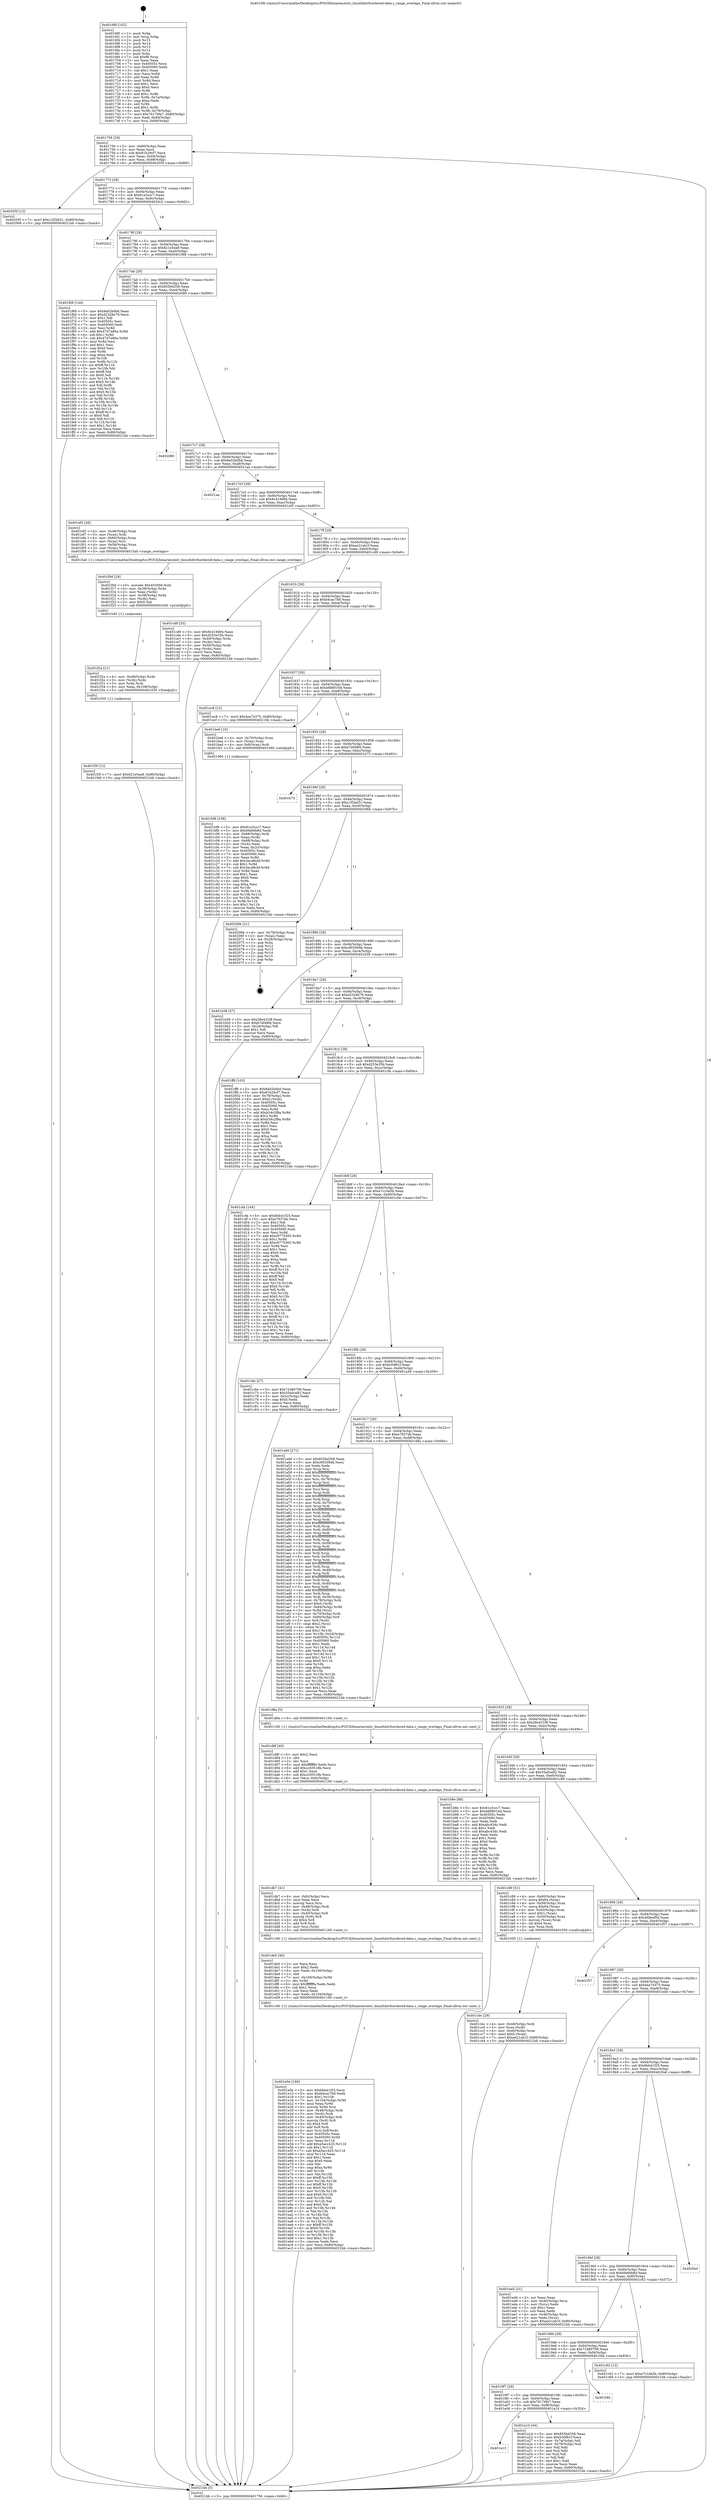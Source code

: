 digraph "0x4016f0" {
  label = "0x4016f0 (/mnt/c/Users/mathe/Desktop/tcc/POCII/binaries/extr_linuxfsbtrfsordered-data.c_range_overlaps_Final-ollvm.out::main(0))"
  labelloc = "t"
  node[shape=record]

  Entry [label="",width=0.3,height=0.3,shape=circle,fillcolor=black,style=filled]
  "0x401756" [label="{
     0x401756 [29]\l
     | [instrs]\l
     &nbsp;&nbsp;0x401756 \<+3\>: mov -0x80(%rbp),%eax\l
     &nbsp;&nbsp;0x401759 \<+2\>: mov %eax,%ecx\l
     &nbsp;&nbsp;0x40175b \<+6\>: sub $0x81b29cf7,%ecx\l
     &nbsp;&nbsp;0x401761 \<+6\>: mov %eax,-0x94(%rbp)\l
     &nbsp;&nbsp;0x401767 \<+6\>: mov %ecx,-0x98(%rbp)\l
     &nbsp;&nbsp;0x40176d \<+6\>: je 000000000040205f \<main+0x96f\>\l
  }"]
  "0x40205f" [label="{
     0x40205f [12]\l
     | [instrs]\l
     &nbsp;&nbsp;0x40205f \<+7\>: movl $0xc1f2bd31,-0x80(%rbp)\l
     &nbsp;&nbsp;0x402066 \<+5\>: jmp 00000000004021bb \<main+0xacb\>\l
  }"]
  "0x401773" [label="{
     0x401773 [28]\l
     | [instrs]\l
     &nbsp;&nbsp;0x401773 \<+5\>: jmp 0000000000401778 \<main+0x88\>\l
     &nbsp;&nbsp;0x401778 \<+6\>: mov -0x94(%rbp),%eax\l
     &nbsp;&nbsp;0x40177e \<+5\>: sub $0x81e3ccc7,%eax\l
     &nbsp;&nbsp;0x401783 \<+6\>: mov %eax,-0x9c(%rbp)\l
     &nbsp;&nbsp;0x401789 \<+6\>: je 00000000004020c2 \<main+0x9d2\>\l
  }"]
  Exit [label="",width=0.3,height=0.3,shape=circle,fillcolor=black,style=filled,peripheries=2]
  "0x4020c2" [label="{
     0x4020c2\l
  }", style=dashed]
  "0x40178f" [label="{
     0x40178f [28]\l
     | [instrs]\l
     &nbsp;&nbsp;0x40178f \<+5\>: jmp 0000000000401794 \<main+0xa4\>\l
     &nbsp;&nbsp;0x401794 \<+6\>: mov -0x94(%rbp),%eax\l
     &nbsp;&nbsp;0x40179a \<+5\>: sub $0x821e5ea9,%eax\l
     &nbsp;&nbsp;0x40179f \<+6\>: mov %eax,-0xa0(%rbp)\l
     &nbsp;&nbsp;0x4017a5 \<+6\>: je 0000000000401f68 \<main+0x878\>\l
  }"]
  "0x401f3f" [label="{
     0x401f3f [12]\l
     | [instrs]\l
     &nbsp;&nbsp;0x401f3f \<+7\>: movl $0x821e5ea9,-0x80(%rbp)\l
     &nbsp;&nbsp;0x401f46 \<+5\>: jmp 00000000004021bb \<main+0xacb\>\l
  }"]
  "0x401f68" [label="{
     0x401f68 [144]\l
     | [instrs]\l
     &nbsp;&nbsp;0x401f68 \<+5\>: mov $0x8a02b0bd,%eax\l
     &nbsp;&nbsp;0x401f6d \<+5\>: mov $0xd2328e79,%ecx\l
     &nbsp;&nbsp;0x401f72 \<+2\>: mov $0x1,%dl\l
     &nbsp;&nbsp;0x401f74 \<+7\>: mov 0x40505c,%esi\l
     &nbsp;&nbsp;0x401f7b \<+7\>: mov 0x405060,%edi\l
     &nbsp;&nbsp;0x401f82 \<+3\>: mov %esi,%r8d\l
     &nbsp;&nbsp;0x401f85 \<+7\>: add $0x47d7a86a,%r8d\l
     &nbsp;&nbsp;0x401f8c \<+4\>: sub $0x1,%r8d\l
     &nbsp;&nbsp;0x401f90 \<+7\>: sub $0x47d7a86a,%r8d\l
     &nbsp;&nbsp;0x401f97 \<+4\>: imul %r8d,%esi\l
     &nbsp;&nbsp;0x401f9b \<+3\>: and $0x1,%esi\l
     &nbsp;&nbsp;0x401f9e \<+3\>: cmp $0x0,%esi\l
     &nbsp;&nbsp;0x401fa1 \<+4\>: sete %r9b\l
     &nbsp;&nbsp;0x401fa5 \<+3\>: cmp $0xa,%edi\l
     &nbsp;&nbsp;0x401fa8 \<+4\>: setl %r10b\l
     &nbsp;&nbsp;0x401fac \<+3\>: mov %r9b,%r11b\l
     &nbsp;&nbsp;0x401faf \<+4\>: xor $0xff,%r11b\l
     &nbsp;&nbsp;0x401fb3 \<+3\>: mov %r10b,%bl\l
     &nbsp;&nbsp;0x401fb6 \<+3\>: xor $0xff,%bl\l
     &nbsp;&nbsp;0x401fb9 \<+3\>: xor $0x0,%dl\l
     &nbsp;&nbsp;0x401fbc \<+3\>: mov %r11b,%r14b\l
     &nbsp;&nbsp;0x401fbf \<+4\>: and $0x0,%r14b\l
     &nbsp;&nbsp;0x401fc3 \<+3\>: and %dl,%r9b\l
     &nbsp;&nbsp;0x401fc6 \<+3\>: mov %bl,%r15b\l
     &nbsp;&nbsp;0x401fc9 \<+4\>: and $0x0,%r15b\l
     &nbsp;&nbsp;0x401fcd \<+3\>: and %dl,%r10b\l
     &nbsp;&nbsp;0x401fd0 \<+3\>: or %r9b,%r14b\l
     &nbsp;&nbsp;0x401fd3 \<+3\>: or %r10b,%r15b\l
     &nbsp;&nbsp;0x401fd6 \<+3\>: xor %r15b,%r14b\l
     &nbsp;&nbsp;0x401fd9 \<+3\>: or %bl,%r11b\l
     &nbsp;&nbsp;0x401fdc \<+4\>: xor $0xff,%r11b\l
     &nbsp;&nbsp;0x401fe0 \<+3\>: or $0x0,%dl\l
     &nbsp;&nbsp;0x401fe3 \<+3\>: and %dl,%r11b\l
     &nbsp;&nbsp;0x401fe6 \<+3\>: or %r11b,%r14b\l
     &nbsp;&nbsp;0x401fe9 \<+4\>: test $0x1,%r14b\l
     &nbsp;&nbsp;0x401fed \<+3\>: cmovne %ecx,%eax\l
     &nbsp;&nbsp;0x401ff0 \<+3\>: mov %eax,-0x80(%rbp)\l
     &nbsp;&nbsp;0x401ff3 \<+5\>: jmp 00000000004021bb \<main+0xacb\>\l
  }"]
  "0x4017ab" [label="{
     0x4017ab [28]\l
     | [instrs]\l
     &nbsp;&nbsp;0x4017ab \<+5\>: jmp 00000000004017b0 \<main+0xc0\>\l
     &nbsp;&nbsp;0x4017b0 \<+6\>: mov -0x94(%rbp),%eax\l
     &nbsp;&nbsp;0x4017b6 \<+5\>: sub $0x855bd358,%eax\l
     &nbsp;&nbsp;0x4017bb \<+6\>: mov %eax,-0xa4(%rbp)\l
     &nbsp;&nbsp;0x4017c1 \<+6\>: je 0000000000402080 \<main+0x990\>\l
  }"]
  "0x401f2a" [label="{
     0x401f2a [21]\l
     | [instrs]\l
     &nbsp;&nbsp;0x401f2a \<+4\>: mov -0x48(%rbp),%rdx\l
     &nbsp;&nbsp;0x401f2e \<+3\>: mov (%rdx),%rdx\l
     &nbsp;&nbsp;0x401f31 \<+3\>: mov %rdx,%rdi\l
     &nbsp;&nbsp;0x401f34 \<+6\>: mov %eax,-0x108(%rbp)\l
     &nbsp;&nbsp;0x401f3a \<+5\>: call 0000000000401030 \<free@plt\>\l
     | [calls]\l
     &nbsp;&nbsp;0x401030 \{1\} (unknown)\l
  }"]
  "0x402080" [label="{
     0x402080\l
  }", style=dashed]
  "0x4017c7" [label="{
     0x4017c7 [28]\l
     | [instrs]\l
     &nbsp;&nbsp;0x4017c7 \<+5\>: jmp 00000000004017cc \<main+0xdc\>\l
     &nbsp;&nbsp;0x4017cc \<+6\>: mov -0x94(%rbp),%eax\l
     &nbsp;&nbsp;0x4017d2 \<+5\>: sub $0x8a02b0bd,%eax\l
     &nbsp;&nbsp;0x4017d7 \<+6\>: mov %eax,-0xa8(%rbp)\l
     &nbsp;&nbsp;0x4017dd \<+6\>: je 00000000004021aa \<main+0xaba\>\l
  }"]
  "0x401f0d" [label="{
     0x401f0d [29]\l
     | [instrs]\l
     &nbsp;&nbsp;0x401f0d \<+10\>: movabs $0x4030b6,%rdi\l
     &nbsp;&nbsp;0x401f17 \<+4\>: mov -0x38(%rbp),%rdx\l
     &nbsp;&nbsp;0x401f1b \<+2\>: mov %eax,(%rdx)\l
     &nbsp;&nbsp;0x401f1d \<+4\>: mov -0x38(%rbp),%rdx\l
     &nbsp;&nbsp;0x401f21 \<+2\>: mov (%rdx),%esi\l
     &nbsp;&nbsp;0x401f23 \<+2\>: mov $0x0,%al\l
     &nbsp;&nbsp;0x401f25 \<+5\>: call 0000000000401040 \<printf@plt\>\l
     | [calls]\l
     &nbsp;&nbsp;0x401040 \{1\} (unknown)\l
  }"]
  "0x4021aa" [label="{
     0x4021aa\l
  }", style=dashed]
  "0x4017e3" [label="{
     0x4017e3 [28]\l
     | [instrs]\l
     &nbsp;&nbsp;0x4017e3 \<+5\>: jmp 00000000004017e8 \<main+0xf8\>\l
     &nbsp;&nbsp;0x4017e8 \<+6\>: mov -0x94(%rbp),%eax\l
     &nbsp;&nbsp;0x4017ee \<+5\>: sub $0x9c419d94,%eax\l
     &nbsp;&nbsp;0x4017f3 \<+6\>: mov %eax,-0xac(%rbp)\l
     &nbsp;&nbsp;0x4017f9 \<+6\>: je 0000000000401ef3 \<main+0x803\>\l
  }"]
  "0x401e0e" [label="{
     0x401e0e [186]\l
     | [instrs]\l
     &nbsp;&nbsp;0x401e0e \<+5\>: mov $0x6bb41f25,%ecx\l
     &nbsp;&nbsp;0x401e13 \<+5\>: mov $0xb4cac7b6,%edx\l
     &nbsp;&nbsp;0x401e18 \<+3\>: mov $0x1,%r10b\l
     &nbsp;&nbsp;0x401e1b \<+7\>: mov -0x104(%rbp),%r9d\l
     &nbsp;&nbsp;0x401e22 \<+4\>: imul %eax,%r9d\l
     &nbsp;&nbsp;0x401e26 \<+3\>: movslq %r9d,%rsi\l
     &nbsp;&nbsp;0x401e29 \<+4\>: mov -0x48(%rbp),%rdi\l
     &nbsp;&nbsp;0x401e2d \<+3\>: mov (%rdi),%rdi\l
     &nbsp;&nbsp;0x401e30 \<+4\>: mov -0x40(%rbp),%r8\l
     &nbsp;&nbsp;0x401e34 \<+3\>: movslq (%r8),%r8\l
     &nbsp;&nbsp;0x401e37 \<+4\>: shl $0x4,%r8\l
     &nbsp;&nbsp;0x401e3b \<+3\>: add %r8,%rdi\l
     &nbsp;&nbsp;0x401e3e \<+4\>: mov %rsi,0x8(%rdi)\l
     &nbsp;&nbsp;0x401e42 \<+7\>: mov 0x40505c,%eax\l
     &nbsp;&nbsp;0x401e49 \<+8\>: mov 0x405060,%r9d\l
     &nbsp;&nbsp;0x401e51 \<+3\>: mov %eax,%r11d\l
     &nbsp;&nbsp;0x401e54 \<+7\>: add $0xa5acc425,%r11d\l
     &nbsp;&nbsp;0x401e5b \<+4\>: sub $0x1,%r11d\l
     &nbsp;&nbsp;0x401e5f \<+7\>: sub $0xa5acc425,%r11d\l
     &nbsp;&nbsp;0x401e66 \<+4\>: imul %r11d,%eax\l
     &nbsp;&nbsp;0x401e6a \<+3\>: and $0x1,%eax\l
     &nbsp;&nbsp;0x401e6d \<+3\>: cmp $0x0,%eax\l
     &nbsp;&nbsp;0x401e70 \<+3\>: sete %bl\l
     &nbsp;&nbsp;0x401e73 \<+4\>: cmp $0xa,%r9d\l
     &nbsp;&nbsp;0x401e77 \<+4\>: setl %r14b\l
     &nbsp;&nbsp;0x401e7b \<+3\>: mov %bl,%r15b\l
     &nbsp;&nbsp;0x401e7e \<+4\>: xor $0xff,%r15b\l
     &nbsp;&nbsp;0x401e82 \<+3\>: mov %r14b,%r12b\l
     &nbsp;&nbsp;0x401e85 \<+4\>: xor $0xff,%r12b\l
     &nbsp;&nbsp;0x401e89 \<+4\>: xor $0x0,%r10b\l
     &nbsp;&nbsp;0x401e8d \<+3\>: mov %r15b,%r13b\l
     &nbsp;&nbsp;0x401e90 \<+4\>: and $0x0,%r13b\l
     &nbsp;&nbsp;0x401e94 \<+3\>: and %r10b,%bl\l
     &nbsp;&nbsp;0x401e97 \<+3\>: mov %r12b,%al\l
     &nbsp;&nbsp;0x401e9a \<+2\>: and $0x0,%al\l
     &nbsp;&nbsp;0x401e9c \<+3\>: and %r10b,%r14b\l
     &nbsp;&nbsp;0x401e9f \<+3\>: or %bl,%r13b\l
     &nbsp;&nbsp;0x401ea2 \<+3\>: or %r14b,%al\l
     &nbsp;&nbsp;0x401ea5 \<+3\>: xor %al,%r13b\l
     &nbsp;&nbsp;0x401ea8 \<+3\>: or %r12b,%r15b\l
     &nbsp;&nbsp;0x401eab \<+4\>: xor $0xff,%r15b\l
     &nbsp;&nbsp;0x401eaf \<+4\>: or $0x0,%r10b\l
     &nbsp;&nbsp;0x401eb3 \<+3\>: and %r10b,%r15b\l
     &nbsp;&nbsp;0x401eb6 \<+3\>: or %r15b,%r13b\l
     &nbsp;&nbsp;0x401eb9 \<+4\>: test $0x1,%r13b\l
     &nbsp;&nbsp;0x401ebd \<+3\>: cmovne %edx,%ecx\l
     &nbsp;&nbsp;0x401ec0 \<+3\>: mov %ecx,-0x80(%rbp)\l
     &nbsp;&nbsp;0x401ec3 \<+5\>: jmp 00000000004021bb \<main+0xacb\>\l
  }"]
  "0x401ef3" [label="{
     0x401ef3 [26]\l
     | [instrs]\l
     &nbsp;&nbsp;0x401ef3 \<+4\>: mov -0x48(%rbp),%rax\l
     &nbsp;&nbsp;0x401ef7 \<+3\>: mov (%rax),%rdi\l
     &nbsp;&nbsp;0x401efa \<+4\>: mov -0x60(%rbp),%rax\l
     &nbsp;&nbsp;0x401efe \<+3\>: mov (%rax),%rsi\l
     &nbsp;&nbsp;0x401f01 \<+4\>: mov -0x58(%rbp),%rax\l
     &nbsp;&nbsp;0x401f05 \<+3\>: mov (%rax),%rdx\l
     &nbsp;&nbsp;0x401f08 \<+5\>: call 00000000004015a0 \<range_overlaps\>\l
     | [calls]\l
     &nbsp;&nbsp;0x4015a0 \{1\} (/mnt/c/Users/mathe/Desktop/tcc/POCII/binaries/extr_linuxfsbtrfsordered-data.c_range_overlaps_Final-ollvm.out::range_overlaps)\l
  }"]
  "0x4017ff" [label="{
     0x4017ff [28]\l
     | [instrs]\l
     &nbsp;&nbsp;0x4017ff \<+5\>: jmp 0000000000401804 \<main+0x114\>\l
     &nbsp;&nbsp;0x401804 \<+6\>: mov -0x94(%rbp),%eax\l
     &nbsp;&nbsp;0x40180a \<+5\>: sub $0xae21ab1f,%eax\l
     &nbsp;&nbsp;0x40180f \<+6\>: mov %eax,-0xb0(%rbp)\l
     &nbsp;&nbsp;0x401815 \<+6\>: je 0000000000401cd9 \<main+0x5e9\>\l
  }"]
  "0x401de0" [label="{
     0x401de0 [46]\l
     | [instrs]\l
     &nbsp;&nbsp;0x401de0 \<+2\>: xor %ecx,%ecx\l
     &nbsp;&nbsp;0x401de2 \<+5\>: mov $0x2,%edx\l
     &nbsp;&nbsp;0x401de7 \<+6\>: mov %edx,-0x100(%rbp)\l
     &nbsp;&nbsp;0x401ded \<+1\>: cltd\l
     &nbsp;&nbsp;0x401dee \<+7\>: mov -0x100(%rbp),%r9d\l
     &nbsp;&nbsp;0x401df5 \<+3\>: idiv %r9d\l
     &nbsp;&nbsp;0x401df8 \<+6\>: imul $0xfffffffe,%edx,%edx\l
     &nbsp;&nbsp;0x401dfe \<+3\>: sub $0x1,%ecx\l
     &nbsp;&nbsp;0x401e01 \<+2\>: sub %ecx,%edx\l
     &nbsp;&nbsp;0x401e03 \<+6\>: mov %edx,-0x104(%rbp)\l
     &nbsp;&nbsp;0x401e09 \<+5\>: call 0000000000401160 \<next_i\>\l
     | [calls]\l
     &nbsp;&nbsp;0x401160 \{1\} (/mnt/c/Users/mathe/Desktop/tcc/POCII/binaries/extr_linuxfsbtrfsordered-data.c_range_overlaps_Final-ollvm.out::next_i)\l
  }"]
  "0x401cd9" [label="{
     0x401cd9 [33]\l
     | [instrs]\l
     &nbsp;&nbsp;0x401cd9 \<+5\>: mov $0x9c419d94,%eax\l
     &nbsp;&nbsp;0x401cde \<+5\>: mov $0xd253e35b,%ecx\l
     &nbsp;&nbsp;0x401ce3 \<+4\>: mov -0x40(%rbp),%rdx\l
     &nbsp;&nbsp;0x401ce7 \<+2\>: mov (%rdx),%esi\l
     &nbsp;&nbsp;0x401ce9 \<+4\>: mov -0x50(%rbp),%rdx\l
     &nbsp;&nbsp;0x401ced \<+2\>: cmp (%rdx),%esi\l
     &nbsp;&nbsp;0x401cef \<+3\>: cmovl %ecx,%eax\l
     &nbsp;&nbsp;0x401cf2 \<+3\>: mov %eax,-0x80(%rbp)\l
     &nbsp;&nbsp;0x401cf5 \<+5\>: jmp 00000000004021bb \<main+0xacb\>\l
  }"]
  "0x40181b" [label="{
     0x40181b [28]\l
     | [instrs]\l
     &nbsp;&nbsp;0x40181b \<+5\>: jmp 0000000000401820 \<main+0x130\>\l
     &nbsp;&nbsp;0x401820 \<+6\>: mov -0x94(%rbp),%eax\l
     &nbsp;&nbsp;0x401826 \<+5\>: sub $0xb4cac7b6,%eax\l
     &nbsp;&nbsp;0x40182b \<+6\>: mov %eax,-0xb4(%rbp)\l
     &nbsp;&nbsp;0x401831 \<+6\>: je 0000000000401ec8 \<main+0x7d8\>\l
  }"]
  "0x401db7" [label="{
     0x401db7 [41]\l
     | [instrs]\l
     &nbsp;&nbsp;0x401db7 \<+6\>: mov -0xfc(%rbp),%ecx\l
     &nbsp;&nbsp;0x401dbd \<+3\>: imul %eax,%ecx\l
     &nbsp;&nbsp;0x401dc0 \<+3\>: movslq %ecx,%rsi\l
     &nbsp;&nbsp;0x401dc3 \<+4\>: mov -0x48(%rbp),%rdi\l
     &nbsp;&nbsp;0x401dc7 \<+3\>: mov (%rdi),%rdi\l
     &nbsp;&nbsp;0x401dca \<+4\>: mov -0x40(%rbp),%r8\l
     &nbsp;&nbsp;0x401dce \<+3\>: movslq (%r8),%r8\l
     &nbsp;&nbsp;0x401dd1 \<+4\>: shl $0x4,%r8\l
     &nbsp;&nbsp;0x401dd5 \<+3\>: add %r8,%rdi\l
     &nbsp;&nbsp;0x401dd8 \<+3\>: mov %rsi,(%rdi)\l
     &nbsp;&nbsp;0x401ddb \<+5\>: call 0000000000401160 \<next_i\>\l
     | [calls]\l
     &nbsp;&nbsp;0x401160 \{1\} (/mnt/c/Users/mathe/Desktop/tcc/POCII/binaries/extr_linuxfsbtrfsordered-data.c_range_overlaps_Final-ollvm.out::next_i)\l
  }"]
  "0x401ec8" [label="{
     0x401ec8 [12]\l
     | [instrs]\l
     &nbsp;&nbsp;0x401ec8 \<+7\>: movl $0x4ea74375,-0x80(%rbp)\l
     &nbsp;&nbsp;0x401ecf \<+5\>: jmp 00000000004021bb \<main+0xacb\>\l
  }"]
  "0x401837" [label="{
     0x401837 [28]\l
     | [instrs]\l
     &nbsp;&nbsp;0x401837 \<+5\>: jmp 000000000040183c \<main+0x14c\>\l
     &nbsp;&nbsp;0x40183c \<+6\>: mov -0x94(%rbp),%eax\l
     &nbsp;&nbsp;0x401842 \<+5\>: sub $0xb688016d,%eax\l
     &nbsp;&nbsp;0x401847 \<+6\>: mov %eax,-0xb8(%rbp)\l
     &nbsp;&nbsp;0x40184d \<+6\>: je 0000000000401be6 \<main+0x4f6\>\l
  }"]
  "0x401d8f" [label="{
     0x401d8f [40]\l
     | [instrs]\l
     &nbsp;&nbsp;0x401d8f \<+5\>: mov $0x2,%ecx\l
     &nbsp;&nbsp;0x401d94 \<+1\>: cltd\l
     &nbsp;&nbsp;0x401d95 \<+2\>: idiv %ecx\l
     &nbsp;&nbsp;0x401d97 \<+6\>: imul $0xfffffffe,%edx,%ecx\l
     &nbsp;&nbsp;0x401d9d \<+6\>: add $0xcc50518b,%ecx\l
     &nbsp;&nbsp;0x401da3 \<+3\>: add $0x1,%ecx\l
     &nbsp;&nbsp;0x401da6 \<+6\>: sub $0xcc50518b,%ecx\l
     &nbsp;&nbsp;0x401dac \<+6\>: mov %ecx,-0xfc(%rbp)\l
     &nbsp;&nbsp;0x401db2 \<+5\>: call 0000000000401160 \<next_i\>\l
     | [calls]\l
     &nbsp;&nbsp;0x401160 \{1\} (/mnt/c/Users/mathe/Desktop/tcc/POCII/binaries/extr_linuxfsbtrfsordered-data.c_range_overlaps_Final-ollvm.out::next_i)\l
  }"]
  "0x401be6" [label="{
     0x401be6 [16]\l
     | [instrs]\l
     &nbsp;&nbsp;0x401be6 \<+4\>: mov -0x70(%rbp),%rax\l
     &nbsp;&nbsp;0x401bea \<+3\>: mov (%rax),%rax\l
     &nbsp;&nbsp;0x401bed \<+4\>: mov 0x8(%rax),%rdi\l
     &nbsp;&nbsp;0x401bf1 \<+5\>: call 0000000000401060 \<atoi@plt\>\l
     | [calls]\l
     &nbsp;&nbsp;0x401060 \{1\} (unknown)\l
  }"]
  "0x401853" [label="{
     0x401853 [28]\l
     | [instrs]\l
     &nbsp;&nbsp;0x401853 \<+5\>: jmp 0000000000401858 \<main+0x168\>\l
     &nbsp;&nbsp;0x401858 \<+6\>: mov -0x94(%rbp),%eax\l
     &nbsp;&nbsp;0x40185e \<+5\>: sub $0xb7ef48fd,%eax\l
     &nbsp;&nbsp;0x401863 \<+6\>: mov %eax,-0xbc(%rbp)\l
     &nbsp;&nbsp;0x401869 \<+6\>: je 0000000000401b73 \<main+0x483\>\l
  }"]
  "0x401cbc" [label="{
     0x401cbc [29]\l
     | [instrs]\l
     &nbsp;&nbsp;0x401cbc \<+4\>: mov -0x48(%rbp),%rdi\l
     &nbsp;&nbsp;0x401cc0 \<+3\>: mov %rax,(%rdi)\l
     &nbsp;&nbsp;0x401cc3 \<+4\>: mov -0x40(%rbp),%rax\l
     &nbsp;&nbsp;0x401cc7 \<+6\>: movl $0x0,(%rax)\l
     &nbsp;&nbsp;0x401ccd \<+7\>: movl $0xae21ab1f,-0x80(%rbp)\l
     &nbsp;&nbsp;0x401cd4 \<+5\>: jmp 00000000004021bb \<main+0xacb\>\l
  }"]
  "0x401b73" [label="{
     0x401b73\l
  }", style=dashed]
  "0x40186f" [label="{
     0x40186f [28]\l
     | [instrs]\l
     &nbsp;&nbsp;0x40186f \<+5\>: jmp 0000000000401874 \<main+0x184\>\l
     &nbsp;&nbsp;0x401874 \<+6\>: mov -0x94(%rbp),%eax\l
     &nbsp;&nbsp;0x40187a \<+5\>: sub $0xc1f2bd31,%eax\l
     &nbsp;&nbsp;0x40187f \<+6\>: mov %eax,-0xc0(%rbp)\l
     &nbsp;&nbsp;0x401885 \<+6\>: je 000000000040206b \<main+0x97b\>\l
  }"]
  "0x401bf6" [label="{
     0x401bf6 [108]\l
     | [instrs]\l
     &nbsp;&nbsp;0x401bf6 \<+5\>: mov $0x81e3ccc7,%ecx\l
     &nbsp;&nbsp;0x401bfb \<+5\>: mov $0x6fa66b8d,%edx\l
     &nbsp;&nbsp;0x401c00 \<+4\>: mov -0x68(%rbp),%rdi\l
     &nbsp;&nbsp;0x401c04 \<+2\>: mov %eax,(%rdi)\l
     &nbsp;&nbsp;0x401c06 \<+4\>: mov -0x68(%rbp),%rdi\l
     &nbsp;&nbsp;0x401c0a \<+2\>: mov (%rdi),%eax\l
     &nbsp;&nbsp;0x401c0c \<+3\>: mov %eax,-0x2c(%rbp)\l
     &nbsp;&nbsp;0x401c0f \<+7\>: mov 0x40505c,%eax\l
     &nbsp;&nbsp;0x401c16 \<+7\>: mov 0x405060,%esi\l
     &nbsp;&nbsp;0x401c1d \<+3\>: mov %eax,%r8d\l
     &nbsp;&nbsp;0x401c20 \<+7\>: add $0x3ecd8cbf,%r8d\l
     &nbsp;&nbsp;0x401c27 \<+4\>: sub $0x1,%r8d\l
     &nbsp;&nbsp;0x401c2b \<+7\>: sub $0x3ecd8cbf,%r8d\l
     &nbsp;&nbsp;0x401c32 \<+4\>: imul %r8d,%eax\l
     &nbsp;&nbsp;0x401c36 \<+3\>: and $0x1,%eax\l
     &nbsp;&nbsp;0x401c39 \<+3\>: cmp $0x0,%eax\l
     &nbsp;&nbsp;0x401c3c \<+4\>: sete %r9b\l
     &nbsp;&nbsp;0x401c40 \<+3\>: cmp $0xa,%esi\l
     &nbsp;&nbsp;0x401c43 \<+4\>: setl %r10b\l
     &nbsp;&nbsp;0x401c47 \<+3\>: mov %r9b,%r11b\l
     &nbsp;&nbsp;0x401c4a \<+3\>: and %r10b,%r11b\l
     &nbsp;&nbsp;0x401c4d \<+3\>: xor %r10b,%r9b\l
     &nbsp;&nbsp;0x401c50 \<+3\>: or %r9b,%r11b\l
     &nbsp;&nbsp;0x401c53 \<+4\>: test $0x1,%r11b\l
     &nbsp;&nbsp;0x401c57 \<+3\>: cmovne %edx,%ecx\l
     &nbsp;&nbsp;0x401c5a \<+3\>: mov %ecx,-0x80(%rbp)\l
     &nbsp;&nbsp;0x401c5d \<+5\>: jmp 00000000004021bb \<main+0xacb\>\l
  }"]
  "0x40206b" [label="{
     0x40206b [21]\l
     | [instrs]\l
     &nbsp;&nbsp;0x40206b \<+4\>: mov -0x78(%rbp),%rax\l
     &nbsp;&nbsp;0x40206f \<+2\>: mov (%rax),%eax\l
     &nbsp;&nbsp;0x402071 \<+4\>: lea -0x28(%rbp),%rsp\l
     &nbsp;&nbsp;0x402075 \<+1\>: pop %rbx\l
     &nbsp;&nbsp;0x402076 \<+2\>: pop %r12\l
     &nbsp;&nbsp;0x402078 \<+2\>: pop %r13\l
     &nbsp;&nbsp;0x40207a \<+2\>: pop %r14\l
     &nbsp;&nbsp;0x40207c \<+2\>: pop %r15\l
     &nbsp;&nbsp;0x40207e \<+1\>: pop %rbp\l
     &nbsp;&nbsp;0x40207f \<+1\>: ret\l
  }"]
  "0x40188b" [label="{
     0x40188b [28]\l
     | [instrs]\l
     &nbsp;&nbsp;0x40188b \<+5\>: jmp 0000000000401890 \<main+0x1a0\>\l
     &nbsp;&nbsp;0x401890 \<+6\>: mov -0x94(%rbp),%eax\l
     &nbsp;&nbsp;0x401896 \<+5\>: sub $0xc903094b,%eax\l
     &nbsp;&nbsp;0x40189b \<+6\>: mov %eax,-0xc4(%rbp)\l
     &nbsp;&nbsp;0x4018a1 \<+6\>: je 0000000000401b58 \<main+0x468\>\l
  }"]
  "0x4016f0" [label="{
     0x4016f0 [102]\l
     | [instrs]\l
     &nbsp;&nbsp;0x4016f0 \<+1\>: push %rbp\l
     &nbsp;&nbsp;0x4016f1 \<+3\>: mov %rsp,%rbp\l
     &nbsp;&nbsp;0x4016f4 \<+2\>: push %r15\l
     &nbsp;&nbsp;0x4016f6 \<+2\>: push %r14\l
     &nbsp;&nbsp;0x4016f8 \<+2\>: push %r13\l
     &nbsp;&nbsp;0x4016fa \<+2\>: push %r12\l
     &nbsp;&nbsp;0x4016fc \<+1\>: push %rbx\l
     &nbsp;&nbsp;0x4016fd \<+7\>: sub $0xf8,%rsp\l
     &nbsp;&nbsp;0x401704 \<+2\>: xor %eax,%eax\l
     &nbsp;&nbsp;0x401706 \<+7\>: mov 0x40505c,%ecx\l
     &nbsp;&nbsp;0x40170d \<+7\>: mov 0x405060,%edx\l
     &nbsp;&nbsp;0x401714 \<+3\>: sub $0x1,%eax\l
     &nbsp;&nbsp;0x401717 \<+3\>: mov %ecx,%r8d\l
     &nbsp;&nbsp;0x40171a \<+3\>: add %eax,%r8d\l
     &nbsp;&nbsp;0x40171d \<+4\>: imul %r8d,%ecx\l
     &nbsp;&nbsp;0x401721 \<+3\>: and $0x1,%ecx\l
     &nbsp;&nbsp;0x401724 \<+3\>: cmp $0x0,%ecx\l
     &nbsp;&nbsp;0x401727 \<+4\>: sete %r9b\l
     &nbsp;&nbsp;0x40172b \<+4\>: and $0x1,%r9b\l
     &nbsp;&nbsp;0x40172f \<+4\>: mov %r9b,-0x7a(%rbp)\l
     &nbsp;&nbsp;0x401733 \<+3\>: cmp $0xa,%edx\l
     &nbsp;&nbsp;0x401736 \<+4\>: setl %r9b\l
     &nbsp;&nbsp;0x40173a \<+4\>: and $0x1,%r9b\l
     &nbsp;&nbsp;0x40173e \<+4\>: mov %r9b,-0x79(%rbp)\l
     &nbsp;&nbsp;0x401742 \<+7\>: movl $0x76176fa7,-0x80(%rbp)\l
     &nbsp;&nbsp;0x401749 \<+6\>: mov %edi,-0x84(%rbp)\l
     &nbsp;&nbsp;0x40174f \<+7\>: mov %rsi,-0x90(%rbp)\l
  }"]
  "0x401b58" [label="{
     0x401b58 [27]\l
     | [instrs]\l
     &nbsp;&nbsp;0x401b58 \<+5\>: mov $0x28e431f8,%eax\l
     &nbsp;&nbsp;0x401b5d \<+5\>: mov $0xb7ef48fd,%ecx\l
     &nbsp;&nbsp;0x401b62 \<+3\>: mov -0x2d(%rbp),%dl\l
     &nbsp;&nbsp;0x401b65 \<+3\>: test $0x1,%dl\l
     &nbsp;&nbsp;0x401b68 \<+3\>: cmovne %ecx,%eax\l
     &nbsp;&nbsp;0x401b6b \<+3\>: mov %eax,-0x80(%rbp)\l
     &nbsp;&nbsp;0x401b6e \<+5\>: jmp 00000000004021bb \<main+0xacb\>\l
  }"]
  "0x4018a7" [label="{
     0x4018a7 [28]\l
     | [instrs]\l
     &nbsp;&nbsp;0x4018a7 \<+5\>: jmp 00000000004018ac \<main+0x1bc\>\l
     &nbsp;&nbsp;0x4018ac \<+6\>: mov -0x94(%rbp),%eax\l
     &nbsp;&nbsp;0x4018b2 \<+5\>: sub $0xd2328e79,%eax\l
     &nbsp;&nbsp;0x4018b7 \<+6\>: mov %eax,-0xc8(%rbp)\l
     &nbsp;&nbsp;0x4018bd \<+6\>: je 0000000000401ff8 \<main+0x908\>\l
  }"]
  "0x4021bb" [label="{
     0x4021bb [5]\l
     | [instrs]\l
     &nbsp;&nbsp;0x4021bb \<+5\>: jmp 0000000000401756 \<main+0x66\>\l
  }"]
  "0x401ff8" [label="{
     0x401ff8 [103]\l
     | [instrs]\l
     &nbsp;&nbsp;0x401ff8 \<+5\>: mov $0x8a02b0bd,%eax\l
     &nbsp;&nbsp;0x401ffd \<+5\>: mov $0x81b29cf7,%ecx\l
     &nbsp;&nbsp;0x402002 \<+4\>: mov -0x78(%rbp),%rdx\l
     &nbsp;&nbsp;0x402006 \<+6\>: movl $0x0,(%rdx)\l
     &nbsp;&nbsp;0x40200c \<+7\>: mov 0x40505c,%esi\l
     &nbsp;&nbsp;0x402013 \<+7\>: mov 0x405060,%edi\l
     &nbsp;&nbsp;0x40201a \<+3\>: mov %esi,%r8d\l
     &nbsp;&nbsp;0x40201d \<+7\>: add $0xb34c2f8a,%r8d\l
     &nbsp;&nbsp;0x402024 \<+4\>: sub $0x1,%r8d\l
     &nbsp;&nbsp;0x402028 \<+7\>: sub $0xb34c2f8a,%r8d\l
     &nbsp;&nbsp;0x40202f \<+4\>: imul %r8d,%esi\l
     &nbsp;&nbsp;0x402033 \<+3\>: and $0x1,%esi\l
     &nbsp;&nbsp;0x402036 \<+3\>: cmp $0x0,%esi\l
     &nbsp;&nbsp;0x402039 \<+4\>: sete %r9b\l
     &nbsp;&nbsp;0x40203d \<+3\>: cmp $0xa,%edi\l
     &nbsp;&nbsp;0x402040 \<+4\>: setl %r10b\l
     &nbsp;&nbsp;0x402044 \<+3\>: mov %r9b,%r11b\l
     &nbsp;&nbsp;0x402047 \<+3\>: and %r10b,%r11b\l
     &nbsp;&nbsp;0x40204a \<+3\>: xor %r10b,%r9b\l
     &nbsp;&nbsp;0x40204d \<+3\>: or %r9b,%r11b\l
     &nbsp;&nbsp;0x402050 \<+4\>: test $0x1,%r11b\l
     &nbsp;&nbsp;0x402054 \<+3\>: cmovne %ecx,%eax\l
     &nbsp;&nbsp;0x402057 \<+3\>: mov %eax,-0x80(%rbp)\l
     &nbsp;&nbsp;0x40205a \<+5\>: jmp 00000000004021bb \<main+0xacb\>\l
  }"]
  "0x4018c3" [label="{
     0x4018c3 [28]\l
     | [instrs]\l
     &nbsp;&nbsp;0x4018c3 \<+5\>: jmp 00000000004018c8 \<main+0x1d8\>\l
     &nbsp;&nbsp;0x4018c8 \<+6\>: mov -0x94(%rbp),%eax\l
     &nbsp;&nbsp;0x4018ce \<+5\>: sub $0xd253e35b,%eax\l
     &nbsp;&nbsp;0x4018d3 \<+6\>: mov %eax,-0xcc(%rbp)\l
     &nbsp;&nbsp;0x4018d9 \<+6\>: je 0000000000401cfa \<main+0x60a\>\l
  }"]
  "0x401a13" [label="{
     0x401a13\l
  }", style=dashed]
  "0x401cfa" [label="{
     0x401cfa [144]\l
     | [instrs]\l
     &nbsp;&nbsp;0x401cfa \<+5\>: mov $0x6bb41f25,%eax\l
     &nbsp;&nbsp;0x401cff \<+5\>: mov $0xe7837eb,%ecx\l
     &nbsp;&nbsp;0x401d04 \<+2\>: mov $0x1,%dl\l
     &nbsp;&nbsp;0x401d06 \<+7\>: mov 0x40505c,%esi\l
     &nbsp;&nbsp;0x401d0d \<+7\>: mov 0x405060,%edi\l
     &nbsp;&nbsp;0x401d14 \<+3\>: mov %esi,%r8d\l
     &nbsp;&nbsp;0x401d17 \<+7\>: add $0xc9775365,%r8d\l
     &nbsp;&nbsp;0x401d1e \<+4\>: sub $0x1,%r8d\l
     &nbsp;&nbsp;0x401d22 \<+7\>: sub $0xc9775365,%r8d\l
     &nbsp;&nbsp;0x401d29 \<+4\>: imul %r8d,%esi\l
     &nbsp;&nbsp;0x401d2d \<+3\>: and $0x1,%esi\l
     &nbsp;&nbsp;0x401d30 \<+3\>: cmp $0x0,%esi\l
     &nbsp;&nbsp;0x401d33 \<+4\>: sete %r9b\l
     &nbsp;&nbsp;0x401d37 \<+3\>: cmp $0xa,%edi\l
     &nbsp;&nbsp;0x401d3a \<+4\>: setl %r10b\l
     &nbsp;&nbsp;0x401d3e \<+3\>: mov %r9b,%r11b\l
     &nbsp;&nbsp;0x401d41 \<+4\>: xor $0xff,%r11b\l
     &nbsp;&nbsp;0x401d45 \<+3\>: mov %r10b,%bl\l
     &nbsp;&nbsp;0x401d48 \<+3\>: xor $0xff,%bl\l
     &nbsp;&nbsp;0x401d4b \<+3\>: xor $0x0,%dl\l
     &nbsp;&nbsp;0x401d4e \<+3\>: mov %r11b,%r14b\l
     &nbsp;&nbsp;0x401d51 \<+4\>: and $0x0,%r14b\l
     &nbsp;&nbsp;0x401d55 \<+3\>: and %dl,%r9b\l
     &nbsp;&nbsp;0x401d58 \<+3\>: mov %bl,%r15b\l
     &nbsp;&nbsp;0x401d5b \<+4\>: and $0x0,%r15b\l
     &nbsp;&nbsp;0x401d5f \<+3\>: and %dl,%r10b\l
     &nbsp;&nbsp;0x401d62 \<+3\>: or %r9b,%r14b\l
     &nbsp;&nbsp;0x401d65 \<+3\>: or %r10b,%r15b\l
     &nbsp;&nbsp;0x401d68 \<+3\>: xor %r15b,%r14b\l
     &nbsp;&nbsp;0x401d6b \<+3\>: or %bl,%r11b\l
     &nbsp;&nbsp;0x401d6e \<+4\>: xor $0xff,%r11b\l
     &nbsp;&nbsp;0x401d72 \<+3\>: or $0x0,%dl\l
     &nbsp;&nbsp;0x401d75 \<+3\>: and %dl,%r11b\l
     &nbsp;&nbsp;0x401d78 \<+3\>: or %r11b,%r14b\l
     &nbsp;&nbsp;0x401d7b \<+4\>: test $0x1,%r14b\l
     &nbsp;&nbsp;0x401d7f \<+3\>: cmovne %ecx,%eax\l
     &nbsp;&nbsp;0x401d82 \<+3\>: mov %eax,-0x80(%rbp)\l
     &nbsp;&nbsp;0x401d85 \<+5\>: jmp 00000000004021bb \<main+0xacb\>\l
  }"]
  "0x4018df" [label="{
     0x4018df [28]\l
     | [instrs]\l
     &nbsp;&nbsp;0x4018df \<+5\>: jmp 00000000004018e4 \<main+0x1f4\>\l
     &nbsp;&nbsp;0x4018e4 \<+6\>: mov -0x94(%rbp),%eax\l
     &nbsp;&nbsp;0x4018ea \<+5\>: sub $0xe7c1da5b,%eax\l
     &nbsp;&nbsp;0x4018ef \<+6\>: mov %eax,-0xd0(%rbp)\l
     &nbsp;&nbsp;0x4018f5 \<+6\>: je 0000000000401c6e \<main+0x57e\>\l
  }"]
  "0x401a1d" [label="{
     0x401a1d [44]\l
     | [instrs]\l
     &nbsp;&nbsp;0x401a1d \<+5\>: mov $0x855bd358,%eax\l
     &nbsp;&nbsp;0x401a22 \<+5\>: mov $0xb30f81f,%ecx\l
     &nbsp;&nbsp;0x401a27 \<+3\>: mov -0x7a(%rbp),%dl\l
     &nbsp;&nbsp;0x401a2a \<+4\>: mov -0x79(%rbp),%sil\l
     &nbsp;&nbsp;0x401a2e \<+3\>: mov %dl,%dil\l
     &nbsp;&nbsp;0x401a31 \<+3\>: and %sil,%dil\l
     &nbsp;&nbsp;0x401a34 \<+3\>: xor %sil,%dl\l
     &nbsp;&nbsp;0x401a37 \<+3\>: or %dl,%dil\l
     &nbsp;&nbsp;0x401a3a \<+4\>: test $0x1,%dil\l
     &nbsp;&nbsp;0x401a3e \<+3\>: cmovne %ecx,%eax\l
     &nbsp;&nbsp;0x401a41 \<+3\>: mov %eax,-0x80(%rbp)\l
     &nbsp;&nbsp;0x401a44 \<+5\>: jmp 00000000004021bb \<main+0xacb\>\l
  }"]
  "0x401c6e" [label="{
     0x401c6e [27]\l
     | [instrs]\l
     &nbsp;&nbsp;0x401c6e \<+5\>: mov $0x72480799,%eax\l
     &nbsp;&nbsp;0x401c73 \<+5\>: mov $0x35a0ca92,%ecx\l
     &nbsp;&nbsp;0x401c78 \<+3\>: mov -0x2c(%rbp),%edx\l
     &nbsp;&nbsp;0x401c7b \<+3\>: cmp $0x0,%edx\l
     &nbsp;&nbsp;0x401c7e \<+3\>: cmove %ecx,%eax\l
     &nbsp;&nbsp;0x401c81 \<+3\>: mov %eax,-0x80(%rbp)\l
     &nbsp;&nbsp;0x401c84 \<+5\>: jmp 00000000004021bb \<main+0xacb\>\l
  }"]
  "0x4018fb" [label="{
     0x4018fb [28]\l
     | [instrs]\l
     &nbsp;&nbsp;0x4018fb \<+5\>: jmp 0000000000401900 \<main+0x210\>\l
     &nbsp;&nbsp;0x401900 \<+6\>: mov -0x94(%rbp),%eax\l
     &nbsp;&nbsp;0x401906 \<+5\>: sub $0xb30f81f,%eax\l
     &nbsp;&nbsp;0x40190b \<+6\>: mov %eax,-0xd4(%rbp)\l
     &nbsp;&nbsp;0x401911 \<+6\>: je 0000000000401a49 \<main+0x359\>\l
  }"]
  "0x4019f7" [label="{
     0x4019f7 [28]\l
     | [instrs]\l
     &nbsp;&nbsp;0x4019f7 \<+5\>: jmp 00000000004019fc \<main+0x30c\>\l
     &nbsp;&nbsp;0x4019fc \<+6\>: mov -0x94(%rbp),%eax\l
     &nbsp;&nbsp;0x401a02 \<+5\>: sub $0x76176fa7,%eax\l
     &nbsp;&nbsp;0x401a07 \<+6\>: mov %eax,-0xf8(%rbp)\l
     &nbsp;&nbsp;0x401a0d \<+6\>: je 0000000000401a1d \<main+0x32d\>\l
  }"]
  "0x401a49" [label="{
     0x401a49 [271]\l
     | [instrs]\l
     &nbsp;&nbsp;0x401a49 \<+5\>: mov $0x855bd358,%eax\l
     &nbsp;&nbsp;0x401a4e \<+5\>: mov $0xc903094b,%ecx\l
     &nbsp;&nbsp;0x401a53 \<+2\>: xor %edx,%edx\l
     &nbsp;&nbsp;0x401a55 \<+3\>: mov %rsp,%rsi\l
     &nbsp;&nbsp;0x401a58 \<+4\>: add $0xfffffffffffffff0,%rsi\l
     &nbsp;&nbsp;0x401a5c \<+3\>: mov %rsi,%rsp\l
     &nbsp;&nbsp;0x401a5f \<+4\>: mov %rsi,-0x78(%rbp)\l
     &nbsp;&nbsp;0x401a63 \<+3\>: mov %rsp,%rsi\l
     &nbsp;&nbsp;0x401a66 \<+4\>: add $0xfffffffffffffff0,%rsi\l
     &nbsp;&nbsp;0x401a6a \<+3\>: mov %rsi,%rsp\l
     &nbsp;&nbsp;0x401a6d \<+3\>: mov %rsp,%rdi\l
     &nbsp;&nbsp;0x401a70 \<+4\>: add $0xfffffffffffffff0,%rdi\l
     &nbsp;&nbsp;0x401a74 \<+3\>: mov %rdi,%rsp\l
     &nbsp;&nbsp;0x401a77 \<+4\>: mov %rdi,-0x70(%rbp)\l
     &nbsp;&nbsp;0x401a7b \<+3\>: mov %rsp,%rdi\l
     &nbsp;&nbsp;0x401a7e \<+4\>: add $0xfffffffffffffff0,%rdi\l
     &nbsp;&nbsp;0x401a82 \<+3\>: mov %rdi,%rsp\l
     &nbsp;&nbsp;0x401a85 \<+4\>: mov %rdi,-0x68(%rbp)\l
     &nbsp;&nbsp;0x401a89 \<+3\>: mov %rsp,%rdi\l
     &nbsp;&nbsp;0x401a8c \<+4\>: add $0xfffffffffffffff0,%rdi\l
     &nbsp;&nbsp;0x401a90 \<+3\>: mov %rdi,%rsp\l
     &nbsp;&nbsp;0x401a93 \<+4\>: mov %rdi,-0x60(%rbp)\l
     &nbsp;&nbsp;0x401a97 \<+3\>: mov %rsp,%rdi\l
     &nbsp;&nbsp;0x401a9a \<+4\>: add $0xfffffffffffffff0,%rdi\l
     &nbsp;&nbsp;0x401a9e \<+3\>: mov %rdi,%rsp\l
     &nbsp;&nbsp;0x401aa1 \<+4\>: mov %rdi,-0x58(%rbp)\l
     &nbsp;&nbsp;0x401aa5 \<+3\>: mov %rsp,%rdi\l
     &nbsp;&nbsp;0x401aa8 \<+4\>: add $0xfffffffffffffff0,%rdi\l
     &nbsp;&nbsp;0x401aac \<+3\>: mov %rdi,%rsp\l
     &nbsp;&nbsp;0x401aaf \<+4\>: mov %rdi,-0x50(%rbp)\l
     &nbsp;&nbsp;0x401ab3 \<+3\>: mov %rsp,%rdi\l
     &nbsp;&nbsp;0x401ab6 \<+4\>: add $0xfffffffffffffff0,%rdi\l
     &nbsp;&nbsp;0x401aba \<+3\>: mov %rdi,%rsp\l
     &nbsp;&nbsp;0x401abd \<+4\>: mov %rdi,-0x48(%rbp)\l
     &nbsp;&nbsp;0x401ac1 \<+3\>: mov %rsp,%rdi\l
     &nbsp;&nbsp;0x401ac4 \<+4\>: add $0xfffffffffffffff0,%rdi\l
     &nbsp;&nbsp;0x401ac8 \<+3\>: mov %rdi,%rsp\l
     &nbsp;&nbsp;0x401acb \<+4\>: mov %rdi,-0x40(%rbp)\l
     &nbsp;&nbsp;0x401acf \<+3\>: mov %rsp,%rdi\l
     &nbsp;&nbsp;0x401ad2 \<+4\>: add $0xfffffffffffffff0,%rdi\l
     &nbsp;&nbsp;0x401ad6 \<+3\>: mov %rdi,%rsp\l
     &nbsp;&nbsp;0x401ad9 \<+4\>: mov %rdi,-0x38(%rbp)\l
     &nbsp;&nbsp;0x401add \<+4\>: mov -0x78(%rbp),%rdi\l
     &nbsp;&nbsp;0x401ae1 \<+6\>: movl $0x0,(%rdi)\l
     &nbsp;&nbsp;0x401ae7 \<+7\>: mov -0x84(%rbp),%r8d\l
     &nbsp;&nbsp;0x401aee \<+3\>: mov %r8d,(%rsi)\l
     &nbsp;&nbsp;0x401af1 \<+4\>: mov -0x70(%rbp),%rdi\l
     &nbsp;&nbsp;0x401af5 \<+7\>: mov -0x90(%rbp),%r9\l
     &nbsp;&nbsp;0x401afc \<+3\>: mov %r9,(%rdi)\l
     &nbsp;&nbsp;0x401aff \<+3\>: cmpl $0x2,(%rsi)\l
     &nbsp;&nbsp;0x401b02 \<+4\>: setne %r10b\l
     &nbsp;&nbsp;0x401b06 \<+4\>: and $0x1,%r10b\l
     &nbsp;&nbsp;0x401b0a \<+4\>: mov %r10b,-0x2d(%rbp)\l
     &nbsp;&nbsp;0x401b0e \<+8\>: mov 0x40505c,%r11d\l
     &nbsp;&nbsp;0x401b16 \<+7\>: mov 0x405060,%ebx\l
     &nbsp;&nbsp;0x401b1d \<+3\>: sub $0x1,%edx\l
     &nbsp;&nbsp;0x401b20 \<+3\>: mov %r11d,%r14d\l
     &nbsp;&nbsp;0x401b23 \<+3\>: add %edx,%r14d\l
     &nbsp;&nbsp;0x401b26 \<+4\>: imul %r14d,%r11d\l
     &nbsp;&nbsp;0x401b2a \<+4\>: and $0x1,%r11d\l
     &nbsp;&nbsp;0x401b2e \<+4\>: cmp $0x0,%r11d\l
     &nbsp;&nbsp;0x401b32 \<+4\>: sete %r10b\l
     &nbsp;&nbsp;0x401b36 \<+3\>: cmp $0xa,%ebx\l
     &nbsp;&nbsp;0x401b39 \<+4\>: setl %r15b\l
     &nbsp;&nbsp;0x401b3d \<+3\>: mov %r10b,%r12b\l
     &nbsp;&nbsp;0x401b40 \<+3\>: and %r15b,%r12b\l
     &nbsp;&nbsp;0x401b43 \<+3\>: xor %r15b,%r10b\l
     &nbsp;&nbsp;0x401b46 \<+3\>: or %r10b,%r12b\l
     &nbsp;&nbsp;0x401b49 \<+4\>: test $0x1,%r12b\l
     &nbsp;&nbsp;0x401b4d \<+3\>: cmovne %ecx,%eax\l
     &nbsp;&nbsp;0x401b50 \<+3\>: mov %eax,-0x80(%rbp)\l
     &nbsp;&nbsp;0x401b53 \<+5\>: jmp 00000000004021bb \<main+0xacb\>\l
  }"]
  "0x401917" [label="{
     0x401917 [28]\l
     | [instrs]\l
     &nbsp;&nbsp;0x401917 \<+5\>: jmp 000000000040191c \<main+0x22c\>\l
     &nbsp;&nbsp;0x40191c \<+6\>: mov -0x94(%rbp),%eax\l
     &nbsp;&nbsp;0x401922 \<+5\>: sub $0xe7837eb,%eax\l
     &nbsp;&nbsp;0x401927 \<+6\>: mov %eax,-0xd8(%rbp)\l
     &nbsp;&nbsp;0x40192d \<+6\>: je 0000000000401d8a \<main+0x69a\>\l
  }"]
  "0x401f4b" [label="{
     0x401f4b\l
  }", style=dashed]
  "0x401d8a" [label="{
     0x401d8a [5]\l
     | [instrs]\l
     &nbsp;&nbsp;0x401d8a \<+5\>: call 0000000000401160 \<next_i\>\l
     | [calls]\l
     &nbsp;&nbsp;0x401160 \{1\} (/mnt/c/Users/mathe/Desktop/tcc/POCII/binaries/extr_linuxfsbtrfsordered-data.c_range_overlaps_Final-ollvm.out::next_i)\l
  }"]
  "0x401933" [label="{
     0x401933 [28]\l
     | [instrs]\l
     &nbsp;&nbsp;0x401933 \<+5\>: jmp 0000000000401938 \<main+0x248\>\l
     &nbsp;&nbsp;0x401938 \<+6\>: mov -0x94(%rbp),%eax\l
     &nbsp;&nbsp;0x40193e \<+5\>: sub $0x28e431f8,%eax\l
     &nbsp;&nbsp;0x401943 \<+6\>: mov %eax,-0xdc(%rbp)\l
     &nbsp;&nbsp;0x401949 \<+6\>: je 0000000000401b8e \<main+0x49e\>\l
  }"]
  "0x4019db" [label="{
     0x4019db [28]\l
     | [instrs]\l
     &nbsp;&nbsp;0x4019db \<+5\>: jmp 00000000004019e0 \<main+0x2f0\>\l
     &nbsp;&nbsp;0x4019e0 \<+6\>: mov -0x94(%rbp),%eax\l
     &nbsp;&nbsp;0x4019e6 \<+5\>: sub $0x72480799,%eax\l
     &nbsp;&nbsp;0x4019eb \<+6\>: mov %eax,-0xf4(%rbp)\l
     &nbsp;&nbsp;0x4019f1 \<+6\>: je 0000000000401f4b \<main+0x85b\>\l
  }"]
  "0x401b8e" [label="{
     0x401b8e [88]\l
     | [instrs]\l
     &nbsp;&nbsp;0x401b8e \<+5\>: mov $0x81e3ccc7,%eax\l
     &nbsp;&nbsp;0x401b93 \<+5\>: mov $0xb688016d,%ecx\l
     &nbsp;&nbsp;0x401b98 \<+7\>: mov 0x40505c,%edx\l
     &nbsp;&nbsp;0x401b9f \<+7\>: mov 0x405060,%esi\l
     &nbsp;&nbsp;0x401ba6 \<+2\>: mov %edx,%edi\l
     &nbsp;&nbsp;0x401ba8 \<+6\>: add $0xabc43dc,%edi\l
     &nbsp;&nbsp;0x401bae \<+3\>: sub $0x1,%edi\l
     &nbsp;&nbsp;0x401bb1 \<+6\>: sub $0xabc43dc,%edi\l
     &nbsp;&nbsp;0x401bb7 \<+3\>: imul %edi,%edx\l
     &nbsp;&nbsp;0x401bba \<+3\>: and $0x1,%edx\l
     &nbsp;&nbsp;0x401bbd \<+3\>: cmp $0x0,%edx\l
     &nbsp;&nbsp;0x401bc0 \<+4\>: sete %r8b\l
     &nbsp;&nbsp;0x401bc4 \<+3\>: cmp $0xa,%esi\l
     &nbsp;&nbsp;0x401bc7 \<+4\>: setl %r9b\l
     &nbsp;&nbsp;0x401bcb \<+3\>: mov %r8b,%r10b\l
     &nbsp;&nbsp;0x401bce \<+3\>: and %r9b,%r10b\l
     &nbsp;&nbsp;0x401bd1 \<+3\>: xor %r9b,%r8b\l
     &nbsp;&nbsp;0x401bd4 \<+3\>: or %r8b,%r10b\l
     &nbsp;&nbsp;0x401bd7 \<+4\>: test $0x1,%r10b\l
     &nbsp;&nbsp;0x401bdb \<+3\>: cmovne %ecx,%eax\l
     &nbsp;&nbsp;0x401bde \<+3\>: mov %eax,-0x80(%rbp)\l
     &nbsp;&nbsp;0x401be1 \<+5\>: jmp 00000000004021bb \<main+0xacb\>\l
  }"]
  "0x40194f" [label="{
     0x40194f [28]\l
     | [instrs]\l
     &nbsp;&nbsp;0x40194f \<+5\>: jmp 0000000000401954 \<main+0x264\>\l
     &nbsp;&nbsp;0x401954 \<+6\>: mov -0x94(%rbp),%eax\l
     &nbsp;&nbsp;0x40195a \<+5\>: sub $0x35a0ca92,%eax\l
     &nbsp;&nbsp;0x40195f \<+6\>: mov %eax,-0xe0(%rbp)\l
     &nbsp;&nbsp;0x401965 \<+6\>: je 0000000000401c89 \<main+0x599\>\l
  }"]
  "0x401c62" [label="{
     0x401c62 [12]\l
     | [instrs]\l
     &nbsp;&nbsp;0x401c62 \<+7\>: movl $0xe7c1da5b,-0x80(%rbp)\l
     &nbsp;&nbsp;0x401c69 \<+5\>: jmp 00000000004021bb \<main+0xacb\>\l
  }"]
  "0x401c89" [label="{
     0x401c89 [51]\l
     | [instrs]\l
     &nbsp;&nbsp;0x401c89 \<+4\>: mov -0x60(%rbp),%rax\l
     &nbsp;&nbsp;0x401c8d \<+7\>: movq $0x64,(%rax)\l
     &nbsp;&nbsp;0x401c94 \<+4\>: mov -0x58(%rbp),%rax\l
     &nbsp;&nbsp;0x401c98 \<+7\>: movq $0x64,(%rax)\l
     &nbsp;&nbsp;0x401c9f \<+4\>: mov -0x50(%rbp),%rax\l
     &nbsp;&nbsp;0x401ca3 \<+6\>: movl $0x1,(%rax)\l
     &nbsp;&nbsp;0x401ca9 \<+4\>: mov -0x50(%rbp),%rax\l
     &nbsp;&nbsp;0x401cad \<+3\>: movslq (%rax),%rax\l
     &nbsp;&nbsp;0x401cb0 \<+4\>: shl $0x4,%rax\l
     &nbsp;&nbsp;0x401cb4 \<+3\>: mov %rax,%rdi\l
     &nbsp;&nbsp;0x401cb7 \<+5\>: call 0000000000401050 \<malloc@plt\>\l
     | [calls]\l
     &nbsp;&nbsp;0x401050 \{1\} (unknown)\l
  }"]
  "0x40196b" [label="{
     0x40196b [28]\l
     | [instrs]\l
     &nbsp;&nbsp;0x40196b \<+5\>: jmp 0000000000401970 \<main+0x280\>\l
     &nbsp;&nbsp;0x401970 \<+6\>: mov -0x94(%rbp),%eax\l
     &nbsp;&nbsp;0x401976 \<+5\>: sub $0x469eef5d,%eax\l
     &nbsp;&nbsp;0x40197b \<+6\>: mov %eax,-0xe4(%rbp)\l
     &nbsp;&nbsp;0x401981 \<+6\>: je 0000000000401f57 \<main+0x867\>\l
  }"]
  "0x4019bf" [label="{
     0x4019bf [28]\l
     | [instrs]\l
     &nbsp;&nbsp;0x4019bf \<+5\>: jmp 00000000004019c4 \<main+0x2d4\>\l
     &nbsp;&nbsp;0x4019c4 \<+6\>: mov -0x94(%rbp),%eax\l
     &nbsp;&nbsp;0x4019ca \<+5\>: sub $0x6fa66b8d,%eax\l
     &nbsp;&nbsp;0x4019cf \<+6\>: mov %eax,-0xf0(%rbp)\l
     &nbsp;&nbsp;0x4019d5 \<+6\>: je 0000000000401c62 \<main+0x572\>\l
  }"]
  "0x401f57" [label="{
     0x401f57\l
  }", style=dashed]
  "0x401987" [label="{
     0x401987 [28]\l
     | [instrs]\l
     &nbsp;&nbsp;0x401987 \<+5\>: jmp 000000000040198c \<main+0x29c\>\l
     &nbsp;&nbsp;0x40198c \<+6\>: mov -0x94(%rbp),%eax\l
     &nbsp;&nbsp;0x401992 \<+5\>: sub $0x4ea74375,%eax\l
     &nbsp;&nbsp;0x401997 \<+6\>: mov %eax,-0xe8(%rbp)\l
     &nbsp;&nbsp;0x40199d \<+6\>: je 0000000000401ed4 \<main+0x7e4\>\l
  }"]
  "0x4020ef" [label="{
     0x4020ef\l
  }", style=dashed]
  "0x401ed4" [label="{
     0x401ed4 [31]\l
     | [instrs]\l
     &nbsp;&nbsp;0x401ed4 \<+2\>: xor %eax,%eax\l
     &nbsp;&nbsp;0x401ed6 \<+4\>: mov -0x40(%rbp),%rcx\l
     &nbsp;&nbsp;0x401eda \<+2\>: mov (%rcx),%edx\l
     &nbsp;&nbsp;0x401edc \<+3\>: sub $0x1,%eax\l
     &nbsp;&nbsp;0x401edf \<+2\>: sub %eax,%edx\l
     &nbsp;&nbsp;0x401ee1 \<+4\>: mov -0x40(%rbp),%rcx\l
     &nbsp;&nbsp;0x401ee5 \<+2\>: mov %edx,(%rcx)\l
     &nbsp;&nbsp;0x401ee7 \<+7\>: movl $0xae21ab1f,-0x80(%rbp)\l
     &nbsp;&nbsp;0x401eee \<+5\>: jmp 00000000004021bb \<main+0xacb\>\l
  }"]
  "0x4019a3" [label="{
     0x4019a3 [28]\l
     | [instrs]\l
     &nbsp;&nbsp;0x4019a3 \<+5\>: jmp 00000000004019a8 \<main+0x2b8\>\l
     &nbsp;&nbsp;0x4019a8 \<+6\>: mov -0x94(%rbp),%eax\l
     &nbsp;&nbsp;0x4019ae \<+5\>: sub $0x6bb41f25,%eax\l
     &nbsp;&nbsp;0x4019b3 \<+6\>: mov %eax,-0xec(%rbp)\l
     &nbsp;&nbsp;0x4019b9 \<+6\>: je 00000000004020ef \<main+0x9ff\>\l
  }"]
  Entry -> "0x4016f0" [label=" 1"]
  "0x401756" -> "0x40205f" [label=" 1"]
  "0x401756" -> "0x401773" [label=" 18"]
  "0x40206b" -> Exit [label=" 1"]
  "0x401773" -> "0x4020c2" [label=" 0"]
  "0x401773" -> "0x40178f" [label=" 18"]
  "0x40205f" -> "0x4021bb" [label=" 1"]
  "0x40178f" -> "0x401f68" [label=" 1"]
  "0x40178f" -> "0x4017ab" [label=" 17"]
  "0x401ff8" -> "0x4021bb" [label=" 1"]
  "0x4017ab" -> "0x402080" [label=" 0"]
  "0x4017ab" -> "0x4017c7" [label=" 17"]
  "0x401f68" -> "0x4021bb" [label=" 1"]
  "0x4017c7" -> "0x4021aa" [label=" 0"]
  "0x4017c7" -> "0x4017e3" [label=" 17"]
  "0x401f3f" -> "0x4021bb" [label=" 1"]
  "0x4017e3" -> "0x401ef3" [label=" 1"]
  "0x4017e3" -> "0x4017ff" [label=" 16"]
  "0x401f2a" -> "0x401f3f" [label=" 1"]
  "0x4017ff" -> "0x401cd9" [label=" 2"]
  "0x4017ff" -> "0x40181b" [label=" 14"]
  "0x401f0d" -> "0x401f2a" [label=" 1"]
  "0x40181b" -> "0x401ec8" [label=" 1"]
  "0x40181b" -> "0x401837" [label=" 13"]
  "0x401ef3" -> "0x401f0d" [label=" 1"]
  "0x401837" -> "0x401be6" [label=" 1"]
  "0x401837" -> "0x401853" [label=" 12"]
  "0x401ed4" -> "0x4021bb" [label=" 1"]
  "0x401853" -> "0x401b73" [label=" 0"]
  "0x401853" -> "0x40186f" [label=" 12"]
  "0x401ec8" -> "0x4021bb" [label=" 1"]
  "0x40186f" -> "0x40206b" [label=" 1"]
  "0x40186f" -> "0x40188b" [label=" 11"]
  "0x401e0e" -> "0x4021bb" [label=" 1"]
  "0x40188b" -> "0x401b58" [label=" 1"]
  "0x40188b" -> "0x4018a7" [label=" 10"]
  "0x401db7" -> "0x401de0" [label=" 1"]
  "0x4018a7" -> "0x401ff8" [label=" 1"]
  "0x4018a7" -> "0x4018c3" [label=" 9"]
  "0x401d8f" -> "0x401db7" [label=" 1"]
  "0x4018c3" -> "0x401cfa" [label=" 1"]
  "0x4018c3" -> "0x4018df" [label=" 8"]
  "0x401d8a" -> "0x401d8f" [label=" 1"]
  "0x4018df" -> "0x401c6e" [label=" 1"]
  "0x4018df" -> "0x4018fb" [label=" 7"]
  "0x401cfa" -> "0x4021bb" [label=" 1"]
  "0x4018fb" -> "0x401a49" [label=" 1"]
  "0x4018fb" -> "0x401917" [label=" 6"]
  "0x401cbc" -> "0x4021bb" [label=" 1"]
  "0x401917" -> "0x401d8a" [label=" 1"]
  "0x401917" -> "0x401933" [label=" 5"]
  "0x401c89" -> "0x401cbc" [label=" 1"]
  "0x401933" -> "0x401b8e" [label=" 1"]
  "0x401933" -> "0x40194f" [label=" 4"]
  "0x401c62" -> "0x4021bb" [label=" 1"]
  "0x40194f" -> "0x401c89" [label=" 1"]
  "0x40194f" -> "0x40196b" [label=" 3"]
  "0x401bf6" -> "0x4021bb" [label=" 1"]
  "0x40196b" -> "0x401f57" [label=" 0"]
  "0x40196b" -> "0x401987" [label=" 3"]
  "0x401b8e" -> "0x4021bb" [label=" 1"]
  "0x401987" -> "0x401ed4" [label=" 1"]
  "0x401987" -> "0x4019a3" [label=" 2"]
  "0x401b58" -> "0x4021bb" [label=" 1"]
  "0x4019a3" -> "0x4020ef" [label=" 0"]
  "0x4019a3" -> "0x4019bf" [label=" 2"]
  "0x401be6" -> "0x401bf6" [label=" 1"]
  "0x4019bf" -> "0x401c62" [label=" 1"]
  "0x4019bf" -> "0x4019db" [label=" 1"]
  "0x401c6e" -> "0x4021bb" [label=" 1"]
  "0x4019db" -> "0x401f4b" [label=" 0"]
  "0x4019db" -> "0x4019f7" [label=" 1"]
  "0x401cd9" -> "0x4021bb" [label=" 2"]
  "0x4019f7" -> "0x401a1d" [label=" 1"]
  "0x4019f7" -> "0x401a13" [label=" 0"]
  "0x401a1d" -> "0x4021bb" [label=" 1"]
  "0x4016f0" -> "0x401756" [label=" 1"]
  "0x4021bb" -> "0x401756" [label=" 18"]
  "0x401de0" -> "0x401e0e" [label=" 1"]
  "0x401a49" -> "0x4021bb" [label=" 1"]
}
